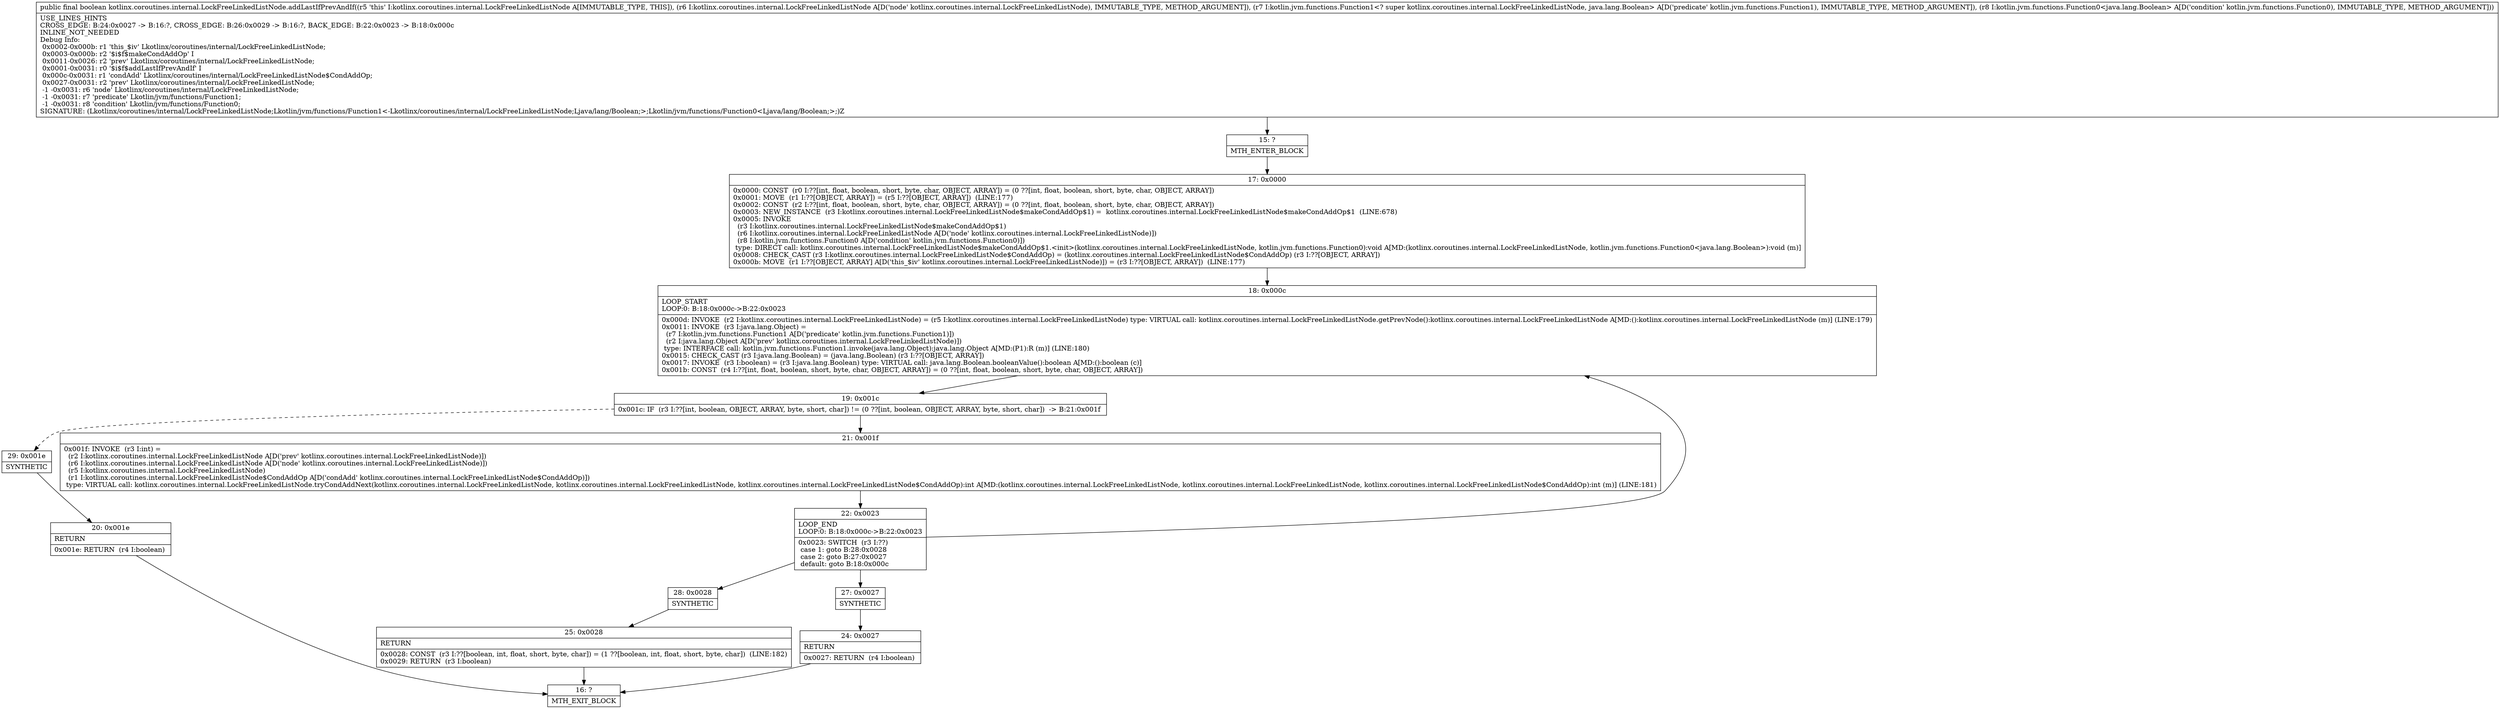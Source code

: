 digraph "CFG forkotlinx.coroutines.internal.LockFreeLinkedListNode.addLastIfPrevAndIf(Lkotlinx\/coroutines\/internal\/LockFreeLinkedListNode;Lkotlin\/jvm\/functions\/Function1;Lkotlin\/jvm\/functions\/Function0;)Z" {
Node_15 [shape=record,label="{15\:\ ?|MTH_ENTER_BLOCK\l}"];
Node_17 [shape=record,label="{17\:\ 0x0000|0x0000: CONST  (r0 I:??[int, float, boolean, short, byte, char, OBJECT, ARRAY]) = (0 ??[int, float, boolean, short, byte, char, OBJECT, ARRAY]) \l0x0001: MOVE  (r1 I:??[OBJECT, ARRAY]) = (r5 I:??[OBJECT, ARRAY])  (LINE:177)\l0x0002: CONST  (r2 I:??[int, float, boolean, short, byte, char, OBJECT, ARRAY]) = (0 ??[int, float, boolean, short, byte, char, OBJECT, ARRAY]) \l0x0003: NEW_INSTANCE  (r3 I:kotlinx.coroutines.internal.LockFreeLinkedListNode$makeCondAddOp$1) =  kotlinx.coroutines.internal.LockFreeLinkedListNode$makeCondAddOp$1  (LINE:678)\l0x0005: INVOKE  \l  (r3 I:kotlinx.coroutines.internal.LockFreeLinkedListNode$makeCondAddOp$1)\l  (r6 I:kotlinx.coroutines.internal.LockFreeLinkedListNode A[D('node' kotlinx.coroutines.internal.LockFreeLinkedListNode)])\l  (r8 I:kotlin.jvm.functions.Function0 A[D('condition' kotlin.jvm.functions.Function0)])\l type: DIRECT call: kotlinx.coroutines.internal.LockFreeLinkedListNode$makeCondAddOp$1.\<init\>(kotlinx.coroutines.internal.LockFreeLinkedListNode, kotlin.jvm.functions.Function0):void A[MD:(kotlinx.coroutines.internal.LockFreeLinkedListNode, kotlin.jvm.functions.Function0\<java.lang.Boolean\>):void (m)]\l0x0008: CHECK_CAST (r3 I:kotlinx.coroutines.internal.LockFreeLinkedListNode$CondAddOp) = (kotlinx.coroutines.internal.LockFreeLinkedListNode$CondAddOp) (r3 I:??[OBJECT, ARRAY]) \l0x000b: MOVE  (r1 I:??[OBJECT, ARRAY] A[D('this_$iv' kotlinx.coroutines.internal.LockFreeLinkedListNode)]) = (r3 I:??[OBJECT, ARRAY])  (LINE:177)\l}"];
Node_18 [shape=record,label="{18\:\ 0x000c|LOOP_START\lLOOP:0: B:18:0x000c\-\>B:22:0x0023\l|0x000d: INVOKE  (r2 I:kotlinx.coroutines.internal.LockFreeLinkedListNode) = (r5 I:kotlinx.coroutines.internal.LockFreeLinkedListNode) type: VIRTUAL call: kotlinx.coroutines.internal.LockFreeLinkedListNode.getPrevNode():kotlinx.coroutines.internal.LockFreeLinkedListNode A[MD:():kotlinx.coroutines.internal.LockFreeLinkedListNode (m)] (LINE:179)\l0x0011: INVOKE  (r3 I:java.lang.Object) = \l  (r7 I:kotlin.jvm.functions.Function1 A[D('predicate' kotlin.jvm.functions.Function1)])\l  (r2 I:java.lang.Object A[D('prev' kotlinx.coroutines.internal.LockFreeLinkedListNode)])\l type: INTERFACE call: kotlin.jvm.functions.Function1.invoke(java.lang.Object):java.lang.Object A[MD:(P1):R (m)] (LINE:180)\l0x0015: CHECK_CAST (r3 I:java.lang.Boolean) = (java.lang.Boolean) (r3 I:??[OBJECT, ARRAY]) \l0x0017: INVOKE  (r3 I:boolean) = (r3 I:java.lang.Boolean) type: VIRTUAL call: java.lang.Boolean.booleanValue():boolean A[MD:():boolean (c)]\l0x001b: CONST  (r4 I:??[int, float, boolean, short, byte, char, OBJECT, ARRAY]) = (0 ??[int, float, boolean, short, byte, char, OBJECT, ARRAY]) \l}"];
Node_19 [shape=record,label="{19\:\ 0x001c|0x001c: IF  (r3 I:??[int, boolean, OBJECT, ARRAY, byte, short, char]) != (0 ??[int, boolean, OBJECT, ARRAY, byte, short, char])  \-\> B:21:0x001f \l}"];
Node_21 [shape=record,label="{21\:\ 0x001f|0x001f: INVOKE  (r3 I:int) = \l  (r2 I:kotlinx.coroutines.internal.LockFreeLinkedListNode A[D('prev' kotlinx.coroutines.internal.LockFreeLinkedListNode)])\l  (r6 I:kotlinx.coroutines.internal.LockFreeLinkedListNode A[D('node' kotlinx.coroutines.internal.LockFreeLinkedListNode)])\l  (r5 I:kotlinx.coroutines.internal.LockFreeLinkedListNode)\l  (r1 I:kotlinx.coroutines.internal.LockFreeLinkedListNode$CondAddOp A[D('condAdd' kotlinx.coroutines.internal.LockFreeLinkedListNode$CondAddOp)])\l type: VIRTUAL call: kotlinx.coroutines.internal.LockFreeLinkedListNode.tryCondAddNext(kotlinx.coroutines.internal.LockFreeLinkedListNode, kotlinx.coroutines.internal.LockFreeLinkedListNode, kotlinx.coroutines.internal.LockFreeLinkedListNode$CondAddOp):int A[MD:(kotlinx.coroutines.internal.LockFreeLinkedListNode, kotlinx.coroutines.internal.LockFreeLinkedListNode, kotlinx.coroutines.internal.LockFreeLinkedListNode$CondAddOp):int (m)] (LINE:181)\l}"];
Node_22 [shape=record,label="{22\:\ 0x0023|LOOP_END\lLOOP:0: B:18:0x000c\-\>B:22:0x0023\l|0x0023: SWITCH  (r3 I:??)\l case 1: goto B:28:0x0028\l case 2: goto B:27:0x0027\l default: goto B:18:0x000c \l}"];
Node_27 [shape=record,label="{27\:\ 0x0027|SYNTHETIC\l}"];
Node_24 [shape=record,label="{24\:\ 0x0027|RETURN\l|0x0027: RETURN  (r4 I:boolean) \l}"];
Node_16 [shape=record,label="{16\:\ ?|MTH_EXIT_BLOCK\l}"];
Node_28 [shape=record,label="{28\:\ 0x0028|SYNTHETIC\l}"];
Node_25 [shape=record,label="{25\:\ 0x0028|RETURN\l|0x0028: CONST  (r3 I:??[boolean, int, float, short, byte, char]) = (1 ??[boolean, int, float, short, byte, char])  (LINE:182)\l0x0029: RETURN  (r3 I:boolean) \l}"];
Node_29 [shape=record,label="{29\:\ 0x001e|SYNTHETIC\l}"];
Node_20 [shape=record,label="{20\:\ 0x001e|RETURN\l|0x001e: RETURN  (r4 I:boolean) \l}"];
MethodNode[shape=record,label="{public final boolean kotlinx.coroutines.internal.LockFreeLinkedListNode.addLastIfPrevAndIf((r5 'this' I:kotlinx.coroutines.internal.LockFreeLinkedListNode A[IMMUTABLE_TYPE, THIS]), (r6 I:kotlinx.coroutines.internal.LockFreeLinkedListNode A[D('node' kotlinx.coroutines.internal.LockFreeLinkedListNode), IMMUTABLE_TYPE, METHOD_ARGUMENT]), (r7 I:kotlin.jvm.functions.Function1\<? super kotlinx.coroutines.internal.LockFreeLinkedListNode, java.lang.Boolean\> A[D('predicate' kotlin.jvm.functions.Function1), IMMUTABLE_TYPE, METHOD_ARGUMENT]), (r8 I:kotlin.jvm.functions.Function0\<java.lang.Boolean\> A[D('condition' kotlin.jvm.functions.Function0), IMMUTABLE_TYPE, METHOD_ARGUMENT]))  | USE_LINES_HINTS\lCROSS_EDGE: B:24:0x0027 \-\> B:16:?, CROSS_EDGE: B:26:0x0029 \-\> B:16:?, BACK_EDGE: B:22:0x0023 \-\> B:18:0x000c\lINLINE_NOT_NEEDED\lDebug Info:\l  0x0002\-0x000b: r1 'this_$iv' Lkotlinx\/coroutines\/internal\/LockFreeLinkedListNode;\l  0x0003\-0x000b: r2 '$i$f$makeCondAddOp' I\l  0x0011\-0x0026: r2 'prev' Lkotlinx\/coroutines\/internal\/LockFreeLinkedListNode;\l  0x0001\-0x0031: r0 '$i$f$addLastIfPrevAndIf' I\l  0x000c\-0x0031: r1 'condAdd' Lkotlinx\/coroutines\/internal\/LockFreeLinkedListNode$CondAddOp;\l  0x0027\-0x0031: r2 'prev' Lkotlinx\/coroutines\/internal\/LockFreeLinkedListNode;\l  \-1 \-0x0031: r6 'node' Lkotlinx\/coroutines\/internal\/LockFreeLinkedListNode;\l  \-1 \-0x0031: r7 'predicate' Lkotlin\/jvm\/functions\/Function1;\l  \-1 \-0x0031: r8 'condition' Lkotlin\/jvm\/functions\/Function0;\lSIGNATURE: (Lkotlinx\/coroutines\/internal\/LockFreeLinkedListNode;Lkotlin\/jvm\/functions\/Function1\<\-Lkotlinx\/coroutines\/internal\/LockFreeLinkedListNode;Ljava\/lang\/Boolean;\>;Lkotlin\/jvm\/functions\/Function0\<Ljava\/lang\/Boolean;\>;)Z\l}"];
MethodNode -> Node_15;Node_15 -> Node_17;
Node_17 -> Node_18;
Node_18 -> Node_19;
Node_19 -> Node_21;
Node_19 -> Node_29[style=dashed];
Node_21 -> Node_22;
Node_22 -> Node_18;
Node_22 -> Node_27;
Node_22 -> Node_28;
Node_27 -> Node_24;
Node_24 -> Node_16;
Node_28 -> Node_25;
Node_25 -> Node_16;
Node_29 -> Node_20;
Node_20 -> Node_16;
}


